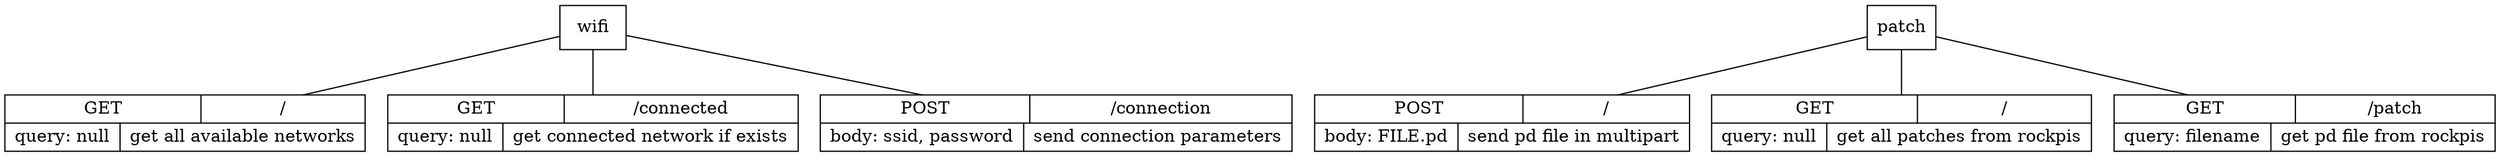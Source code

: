 graph {
    node[shape=record]

    subgraph {
        wifi[label="wifi"];
        getwifilist[label="{{GET|/}|{query: null|get all available networks}}"];
        getconnected[label="{{GET|/connected}|{query: null|get connected network if exists}}"]
        postconnection[label="{{POST|/connection}|{body: ssid, password|send connection parameters}}"]
        wifi -- getwifilist;
        wifi -- getconnected;
        wifi -- postconnection;
    }

    subgraph {
        patch[label="patch"];
        postpatch[label="{{POST|/}|{body: FILE.pd|send pd file in multipart}}"];
        getallpatch[label="{{GET|/}|{query: null|get all patches from rockpis}}"];
        getpatch[label="{{GET|/patch}|{query: filename|get pd file from rockpis}}"];
        patch -- { postpatch getallpatch getpatch };
    }
}
